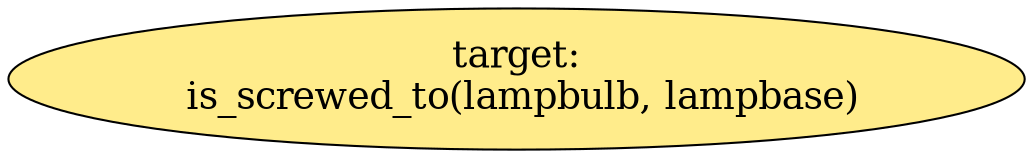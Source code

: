 digraph pastafarianism {
ordering=out;
graph [fontname="times-roman"];
node [fontname="times-roman"];
edge [fontname="times-roman"];
"target:
 is_screwed_to(lampbulb, lampbase)" [fillcolor=lightgoldenrod1, fontcolor=black, fontsize=18, label="target:
 is_screwed_to(lampbulb, lampbase)", shape=ellipse, style=filled];
}
